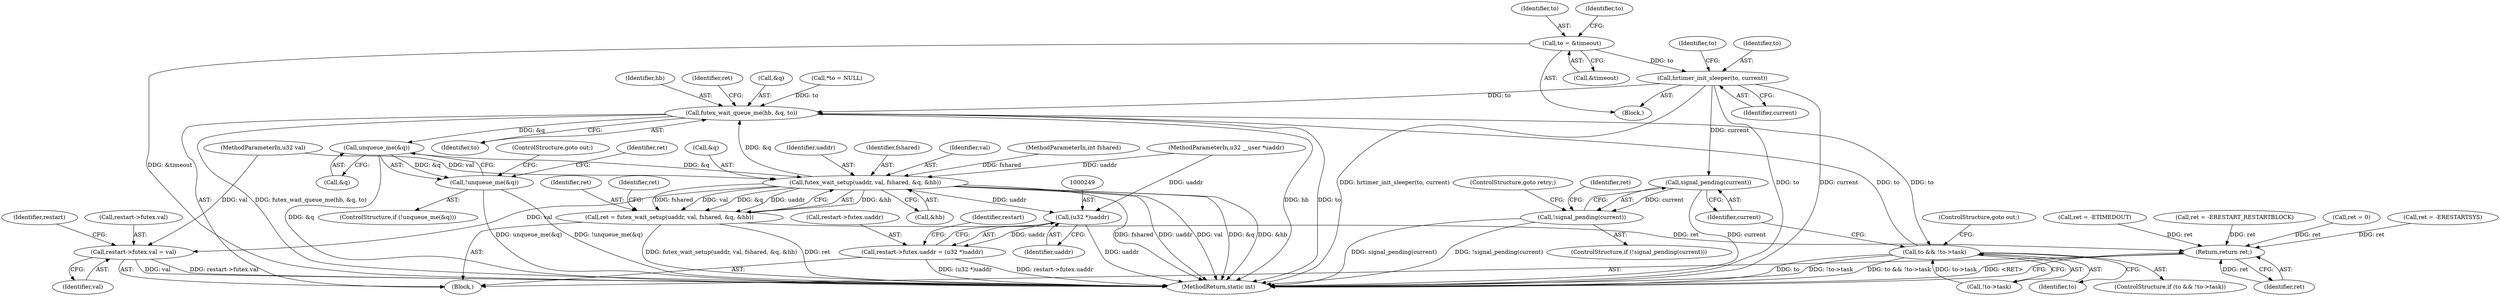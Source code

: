 digraph "0_linux_7ada876a8703f23befbb20a7465a702ee39b1704@pointer" {
"1000151" [label="(Call,to = &timeout)"];
"1000165" [label="(Call,hrtimer_init_sleeper(to, current))"];
"1000192" [label="(Call,futex_wait_queue_me(hb, &q, to))"];
"1000202" [label="(Call,unqueue_me(&q))"];
"1000181" [label="(Call,futex_wait_setup(uaddr, val, fshared, &q, &hb))"];
"1000179" [label="(Call,ret = futex_wait_setup(uaddr, val, fshared, &q, &hb))"];
"1000317" [label="(Return,return ret;)"];
"1000248" [label="(Call,(u32 *)uaddr)"];
"1000242" [label="(Call,restart->futex.uaddr = (u32 *)uaddr)"];
"1000251" [label="(Call,restart->futex.val = val)"];
"1000201" [label="(Call,!unqueue_me(&q))"];
"1000211" [label="(Call,to && !to->task)"];
"1000220" [label="(Call,signal_pending(current))"];
"1000219" [label="(Call,!signal_pending(current))"];
"1000182" [label="(Identifier,uaddr)"];
"1000166" [label="(Identifier,to)"];
"1000197" [label="(Call,ret = 0)"];
"1000242" [label="(Call,restart->futex.uaddr = (u32 *)uaddr)"];
"1000198" [label="(Identifier,ret)"];
"1000250" [label="(Identifier,uaddr)"];
"1000196" [label="(Identifier,to)"];
"1000224" [label="(Identifier,ret)"];
"1000243" [label="(Call,restart->futex.uaddr)"];
"1000319" [label="(MethodReturn,static int)"];
"1000220" [label="(Call,signal_pending(current))"];
"1000221" [label="(Identifier,current)"];
"1000151" [label="(Call,to = &timeout)"];
"1000257" [label="(Identifier,val)"];
"1000223" [label="(Call,ret = -ERESTARTSYS)"];
"1000194" [label="(Call,&q)"];
"1000167" [label="(Identifier,current)"];
"1000252" [label="(Call,restart->futex.val)"];
"1000212" [label="(Identifier,to)"];
"1000222" [label="(ControlStructure,goto retry;)"];
"1000180" [label="(Identifier,ret)"];
"1000206" [label="(Call,ret = -ETIMEDOUT)"];
"1000205" [label="(ControlStructure,goto out;)"];
"1000248" [label="(Call,(u32 *)uaddr)"];
"1000213" [label="(Call,!to->task)"];
"1000171" [label="(Identifier,to)"];
"1000210" [label="(ControlStructure,if (to && !to->task))"];
"1000165" [label="(Call,hrtimer_init_sleeper(to, current))"];
"1000251" [label="(Call,restart->futex.val = val)"];
"1000184" [label="(Identifier,fshared)"];
"1000190" [label="(Identifier,ret)"];
"1000219" [label="(Call,!signal_pending(current))"];
"1000108" [label="(MethodParameterIn,u32 val)"];
"1000203" [label="(Call,&q)"];
"1000200" [label="(ControlStructure,if (!unqueue_me(&q)))"];
"1000299" [label="(Call,ret = -ERESTART_RESTARTBLOCK)"];
"1000211" [label="(Call,to && !to->task)"];
"1000183" [label="(Identifier,val)"];
"1000153" [label="(Call,&timeout)"];
"1000217" [label="(ControlStructure,goto out;)"];
"1000207" [label="(Identifier,ret)"];
"1000107" [label="(MethodParameterIn,int fshared)"];
"1000187" [label="(Call,&hb)"];
"1000112" [label="(Block,)"];
"1000106" [label="(MethodParameterIn,u32 __user *uaddr)"];
"1000202" [label="(Call,unqueue_me(&q))"];
"1000115" [label="(Call,*to = NULL)"];
"1000201" [label="(Call,!unqueue_me(&q))"];
"1000179" [label="(Call,ret = futex_wait_setup(uaddr, val, fshared, &q, &hb))"];
"1000192" [label="(Call,futex_wait_queue_me(hb, &q, to))"];
"1000152" [label="(Identifier,to)"];
"1000261" [label="(Identifier,restart)"];
"1000218" [label="(ControlStructure,if (!signal_pending(current)))"];
"1000317" [label="(Return,return ret;)"];
"1000150" [label="(Block,)"];
"1000158" [label="(Identifier,to)"];
"1000185" [label="(Call,&q)"];
"1000193" [label="(Identifier,hb)"];
"1000181" [label="(Call,futex_wait_setup(uaddr, val, fshared, &q, &hb))"];
"1000318" [label="(Identifier,ret)"];
"1000254" [label="(Identifier,restart)"];
"1000151" -> "1000150"  [label="AST: "];
"1000151" -> "1000153"  [label="CFG: "];
"1000152" -> "1000151"  [label="AST: "];
"1000153" -> "1000151"  [label="AST: "];
"1000158" -> "1000151"  [label="CFG: "];
"1000151" -> "1000319"  [label="DDG: &timeout"];
"1000151" -> "1000165"  [label="DDG: to"];
"1000165" -> "1000150"  [label="AST: "];
"1000165" -> "1000167"  [label="CFG: "];
"1000166" -> "1000165"  [label="AST: "];
"1000167" -> "1000165"  [label="AST: "];
"1000171" -> "1000165"  [label="CFG: "];
"1000165" -> "1000319"  [label="DDG: to"];
"1000165" -> "1000319"  [label="DDG: current"];
"1000165" -> "1000319"  [label="DDG: hrtimer_init_sleeper(to, current)"];
"1000165" -> "1000192"  [label="DDG: to"];
"1000165" -> "1000220"  [label="DDG: current"];
"1000192" -> "1000112"  [label="AST: "];
"1000192" -> "1000196"  [label="CFG: "];
"1000193" -> "1000192"  [label="AST: "];
"1000194" -> "1000192"  [label="AST: "];
"1000196" -> "1000192"  [label="AST: "];
"1000198" -> "1000192"  [label="CFG: "];
"1000192" -> "1000319"  [label="DDG: hb"];
"1000192" -> "1000319"  [label="DDG: to"];
"1000192" -> "1000319"  [label="DDG: futex_wait_queue_me(hb, &q, to)"];
"1000181" -> "1000192"  [label="DDG: &q"];
"1000211" -> "1000192"  [label="DDG: to"];
"1000115" -> "1000192"  [label="DDG: to"];
"1000192" -> "1000202"  [label="DDG: &q"];
"1000192" -> "1000211"  [label="DDG: to"];
"1000202" -> "1000201"  [label="AST: "];
"1000202" -> "1000203"  [label="CFG: "];
"1000203" -> "1000202"  [label="AST: "];
"1000201" -> "1000202"  [label="CFG: "];
"1000202" -> "1000319"  [label="DDG: &q"];
"1000202" -> "1000181"  [label="DDG: &q"];
"1000202" -> "1000201"  [label="DDG: &q"];
"1000181" -> "1000179"  [label="AST: "];
"1000181" -> "1000187"  [label="CFG: "];
"1000182" -> "1000181"  [label="AST: "];
"1000183" -> "1000181"  [label="AST: "];
"1000184" -> "1000181"  [label="AST: "];
"1000185" -> "1000181"  [label="AST: "];
"1000187" -> "1000181"  [label="AST: "];
"1000179" -> "1000181"  [label="CFG: "];
"1000181" -> "1000319"  [label="DDG: &q"];
"1000181" -> "1000319"  [label="DDG: uaddr"];
"1000181" -> "1000319"  [label="DDG: &hb"];
"1000181" -> "1000319"  [label="DDG: fshared"];
"1000181" -> "1000319"  [label="DDG: val"];
"1000181" -> "1000179"  [label="DDG: &hb"];
"1000181" -> "1000179"  [label="DDG: fshared"];
"1000181" -> "1000179"  [label="DDG: val"];
"1000181" -> "1000179"  [label="DDG: &q"];
"1000181" -> "1000179"  [label="DDG: uaddr"];
"1000106" -> "1000181"  [label="DDG: uaddr"];
"1000108" -> "1000181"  [label="DDG: val"];
"1000107" -> "1000181"  [label="DDG: fshared"];
"1000181" -> "1000248"  [label="DDG: uaddr"];
"1000181" -> "1000251"  [label="DDG: val"];
"1000179" -> "1000112"  [label="AST: "];
"1000180" -> "1000179"  [label="AST: "];
"1000190" -> "1000179"  [label="CFG: "];
"1000179" -> "1000319"  [label="DDG: futex_wait_setup(uaddr, val, fshared, &q, &hb)"];
"1000179" -> "1000319"  [label="DDG: ret"];
"1000179" -> "1000317"  [label="DDG: ret"];
"1000317" -> "1000112"  [label="AST: "];
"1000317" -> "1000318"  [label="CFG: "];
"1000318" -> "1000317"  [label="AST: "];
"1000319" -> "1000317"  [label="CFG: "];
"1000317" -> "1000319"  [label="DDG: <RET>"];
"1000318" -> "1000317"  [label="DDG: ret"];
"1000206" -> "1000317"  [label="DDG: ret"];
"1000299" -> "1000317"  [label="DDG: ret"];
"1000223" -> "1000317"  [label="DDG: ret"];
"1000197" -> "1000317"  [label="DDG: ret"];
"1000248" -> "1000242"  [label="AST: "];
"1000248" -> "1000250"  [label="CFG: "];
"1000249" -> "1000248"  [label="AST: "];
"1000250" -> "1000248"  [label="AST: "];
"1000242" -> "1000248"  [label="CFG: "];
"1000248" -> "1000319"  [label="DDG: uaddr"];
"1000248" -> "1000242"  [label="DDG: uaddr"];
"1000106" -> "1000248"  [label="DDG: uaddr"];
"1000242" -> "1000112"  [label="AST: "];
"1000243" -> "1000242"  [label="AST: "];
"1000254" -> "1000242"  [label="CFG: "];
"1000242" -> "1000319"  [label="DDG: (u32 *)uaddr"];
"1000242" -> "1000319"  [label="DDG: restart->futex.uaddr"];
"1000251" -> "1000112"  [label="AST: "];
"1000251" -> "1000257"  [label="CFG: "];
"1000252" -> "1000251"  [label="AST: "];
"1000257" -> "1000251"  [label="AST: "];
"1000261" -> "1000251"  [label="CFG: "];
"1000251" -> "1000319"  [label="DDG: val"];
"1000251" -> "1000319"  [label="DDG: restart->futex.val"];
"1000108" -> "1000251"  [label="DDG: val"];
"1000201" -> "1000200"  [label="AST: "];
"1000205" -> "1000201"  [label="CFG: "];
"1000207" -> "1000201"  [label="CFG: "];
"1000201" -> "1000319"  [label="DDG: !unqueue_me(&q)"];
"1000201" -> "1000319"  [label="DDG: unqueue_me(&q)"];
"1000211" -> "1000210"  [label="AST: "];
"1000211" -> "1000212"  [label="CFG: "];
"1000211" -> "1000213"  [label="CFG: "];
"1000212" -> "1000211"  [label="AST: "];
"1000213" -> "1000211"  [label="AST: "];
"1000217" -> "1000211"  [label="CFG: "];
"1000221" -> "1000211"  [label="CFG: "];
"1000211" -> "1000319"  [label="DDG: to"];
"1000211" -> "1000319"  [label="DDG: !to->task"];
"1000211" -> "1000319"  [label="DDG: to && !to->task"];
"1000213" -> "1000211"  [label="DDG: to->task"];
"1000220" -> "1000219"  [label="AST: "];
"1000220" -> "1000221"  [label="CFG: "];
"1000221" -> "1000220"  [label="AST: "];
"1000219" -> "1000220"  [label="CFG: "];
"1000220" -> "1000319"  [label="DDG: current"];
"1000220" -> "1000219"  [label="DDG: current"];
"1000219" -> "1000218"  [label="AST: "];
"1000222" -> "1000219"  [label="CFG: "];
"1000224" -> "1000219"  [label="CFG: "];
"1000219" -> "1000319"  [label="DDG: !signal_pending(current)"];
"1000219" -> "1000319"  [label="DDG: signal_pending(current)"];
}
